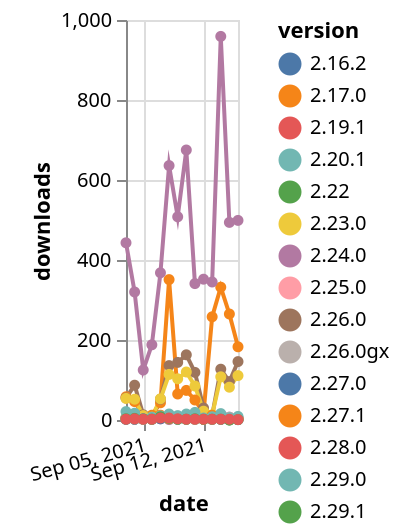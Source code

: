 {"$schema": "https://vega.github.io/schema/vega-lite/v5.json", "description": "A simple bar chart with embedded data.", "data": {"values": [{"date": "2021-09-03", "total": 272718, "delta": 58, "version": "2.27.1"}, {"date": "2021-09-04", "total": 272764, "delta": 46, "version": "2.27.1"}, {"date": "2021-09-05", "total": 272775, "delta": 11, "version": "2.27.1"}, {"date": "2021-09-06", "total": 272787, "delta": 12, "version": "2.27.1"}, {"date": "2021-09-07", "total": 272830, "delta": 43, "version": "2.27.1"}, {"date": "2021-09-08", "total": 273181, "delta": 351, "version": "2.27.1"}, {"date": "2021-09-09", "total": 273246, "delta": 65, "version": "2.27.1"}, {"date": "2021-09-10", "total": 273320, "delta": 74, "version": "2.27.1"}, {"date": "2021-09-11", "total": 273370, "delta": 50, "version": "2.27.1"}, {"date": "2021-09-12", "total": 273387, "delta": 17, "version": "2.27.1"}, {"date": "2021-09-13", "total": 273645, "delta": 258, "version": "2.27.1"}, {"date": "2021-09-14", "total": 273977, "delta": 332, "version": "2.27.1"}, {"date": "2021-09-15", "total": 274242, "delta": 265, "version": "2.27.1"}, {"date": "2021-09-16", "total": 274425, "delta": 183, "version": "2.27.1"}, {"date": "2021-09-03", "total": 4594, "delta": 2, "version": "2.29.1"}, {"date": "2021-09-04", "total": 4596, "delta": 2, "version": "2.29.1"}, {"date": "2021-09-05", "total": 4598, "delta": 2, "version": "2.29.1"}, {"date": "2021-09-06", "total": 4601, "delta": 3, "version": "2.29.1"}, {"date": "2021-09-07", "total": 4605, "delta": 4, "version": "2.29.1"}, {"date": "2021-09-08", "total": 4609, "delta": 4, "version": "2.29.1"}, {"date": "2021-09-09", "total": 4611, "delta": 2, "version": "2.29.1"}, {"date": "2021-09-10", "total": 4613, "delta": 2, "version": "2.29.1"}, {"date": "2021-09-11", "total": 4615, "delta": 2, "version": "2.29.1"}, {"date": "2021-09-12", "total": 4617, "delta": 2, "version": "2.29.1"}, {"date": "2021-09-13", "total": 4619, "delta": 2, "version": "2.29.1"}, {"date": "2021-09-14", "total": 4621, "delta": 2, "version": "2.29.1"}, {"date": "2021-09-15", "total": 4621, "delta": 0, "version": "2.29.1"}, {"date": "2021-09-16", "total": 4622, "delta": 1, "version": "2.29.1"}, {"date": "2021-09-03", "total": 8326, "delta": 4, "version": "2.27.0"}, {"date": "2021-09-04", "total": 8329, "delta": 3, "version": "2.27.0"}, {"date": "2021-09-05", "total": 8332, "delta": 3, "version": "2.27.0"}, {"date": "2021-09-06", "total": 8334, "delta": 2, "version": "2.27.0"}, {"date": "2021-09-07", "total": 8342, "delta": 8, "version": "2.27.0"}, {"date": "2021-09-08", "total": 8347, "delta": 5, "version": "2.27.0"}, {"date": "2021-09-09", "total": 8355, "delta": 8, "version": "2.27.0"}, {"date": "2021-09-10", "total": 8364, "delta": 9, "version": "2.27.0"}, {"date": "2021-09-11", "total": 8369, "delta": 5, "version": "2.27.0"}, {"date": "2021-09-12", "total": 8371, "delta": 2, "version": "2.27.0"}, {"date": "2021-09-13", "total": 8374, "delta": 3, "version": "2.27.0"}, {"date": "2021-09-14", "total": 8378, "delta": 4, "version": "2.27.0"}, {"date": "2021-09-15", "total": 8385, "delta": 7, "version": "2.27.0"}, {"date": "2021-09-16", "total": 8389, "delta": 4, "version": "2.27.0"}, {"date": "2021-09-03", "total": 67985, "delta": 6, "version": "2.28.0"}, {"date": "2021-09-04", "total": 67991, "delta": 6, "version": "2.28.0"}, {"date": "2021-09-05", "total": 67993, "delta": 2, "version": "2.28.0"}, {"date": "2021-09-06", "total": 67996, "delta": 3, "version": "2.28.0"}, {"date": "2021-09-07", "total": 68000, "delta": 4, "version": "2.28.0"}, {"date": "2021-09-08", "total": 68003, "delta": 3, "version": "2.28.0"}, {"date": "2021-09-09", "total": 68007, "delta": 4, "version": "2.28.0"}, {"date": "2021-09-10", "total": 68012, "delta": 5, "version": "2.28.0"}, {"date": "2021-09-11", "total": 68016, "delta": 4, "version": "2.28.0"}, {"date": "2021-09-12", "total": 68021, "delta": 5, "version": "2.28.0"}, {"date": "2021-09-13", "total": 68023, "delta": 2, "version": "2.28.0"}, {"date": "2021-09-14", "total": 68037, "delta": 14, "version": "2.28.0"}, {"date": "2021-09-15", "total": 68043, "delta": 6, "version": "2.28.0"}, {"date": "2021-09-16", "total": 68048, "delta": 5, "version": "2.28.0"}, {"date": "2021-09-03", "total": 137549, "delta": 55, "version": "2.26.0"}, {"date": "2021-09-04", "total": 137636, "delta": 87, "version": "2.26.0"}, {"date": "2021-09-05", "total": 137649, "delta": 13, "version": "2.26.0"}, {"date": "2021-09-06", "total": 137652, "delta": 3, "version": "2.26.0"}, {"date": "2021-09-07", "total": 137704, "delta": 52, "version": "2.26.0"}, {"date": "2021-09-08", "total": 137840, "delta": 136, "version": "2.26.0"}, {"date": "2021-09-09", "total": 137984, "delta": 144, "version": "2.26.0"}, {"date": "2021-09-10", "total": 138147, "delta": 163, "version": "2.26.0"}, {"date": "2021-09-11", "total": 138266, "delta": 119, "version": "2.26.0"}, {"date": "2021-09-12", "total": 138296, "delta": 30, "version": "2.26.0"}, {"date": "2021-09-13", "total": 138307, "delta": 11, "version": "2.26.0"}, {"date": "2021-09-14", "total": 138434, "delta": 127, "version": "2.26.0"}, {"date": "2021-09-15", "total": 138530, "delta": 96, "version": "2.26.0"}, {"date": "2021-09-16", "total": 138676, "delta": 146, "version": "2.26.0"}, {"date": "2021-09-03", "total": 3794, "delta": 2, "version": "2.20.1"}, {"date": "2021-09-04", "total": 3796, "delta": 2, "version": "2.20.1"}, {"date": "2021-09-05", "total": 3798, "delta": 2, "version": "2.20.1"}, {"date": "2021-09-06", "total": 3800, "delta": 2, "version": "2.20.1"}, {"date": "2021-09-07", "total": 3805, "delta": 5, "version": "2.20.1"}, {"date": "2021-09-08", "total": 3809, "delta": 4, "version": "2.20.1"}, {"date": "2021-09-09", "total": 3811, "delta": 2, "version": "2.20.1"}, {"date": "2021-09-10", "total": 3813, "delta": 2, "version": "2.20.1"}, {"date": "2021-09-11", "total": 3815, "delta": 2, "version": "2.20.1"}, {"date": "2021-09-12", "total": 3817, "delta": 2, "version": "2.20.1"}, {"date": "2021-09-13", "total": 3819, "delta": 2, "version": "2.20.1"}, {"date": "2021-09-14", "total": 3821, "delta": 2, "version": "2.20.1"}, {"date": "2021-09-15", "total": 3822, "delta": 1, "version": "2.20.1"}, {"date": "2021-09-16", "total": 3823, "delta": 1, "version": "2.20.1"}, {"date": "2021-09-03", "total": 6997, "delta": 2, "version": "2.24.0"}, {"date": "2021-09-04", "total": 6999, "delta": 2, "version": "2.24.0"}, {"date": "2021-09-05", "total": 7002, "delta": 3, "version": "2.24.0"}, {"date": "2021-09-06", "total": 7004, "delta": 2, "version": "2.24.0"}, {"date": "2021-09-07", "total": 7007, "delta": 3, "version": "2.24.0"}, {"date": "2021-09-08", "total": 7008, "delta": 1, "version": "2.24.0"}, {"date": "2021-09-09", "total": 7011, "delta": 3, "version": "2.24.0"}, {"date": "2021-09-10", "total": 7013, "delta": 2, "version": "2.24.0"}, {"date": "2021-09-11", "total": 7015, "delta": 2, "version": "2.24.0"}, {"date": "2021-09-12", "total": 7017, "delta": 2, "version": "2.24.0"}, {"date": "2021-09-13", "total": 7019, "delta": 2, "version": "2.24.0"}, {"date": "2021-09-14", "total": 7021, "delta": 2, "version": "2.24.0"}, {"date": "2021-09-15", "total": 7022, "delta": 1, "version": "2.24.0"}, {"date": "2021-09-16", "total": 7024, "delta": 2, "version": "2.24.0"}, {"date": "2021-09-03", "total": 2960, "delta": 2, "version": "2.16.2"}, {"date": "2021-09-04", "total": 2962, "delta": 2, "version": "2.16.2"}, {"date": "2021-09-05", "total": 2964, "delta": 2, "version": "2.16.2"}, {"date": "2021-09-06", "total": 2966, "delta": 2, "version": "2.16.2"}, {"date": "2021-09-07", "total": 2969, "delta": 3, "version": "2.16.2"}, {"date": "2021-09-08", "total": 2973, "delta": 4, "version": "2.16.2"}, {"date": "2021-09-09", "total": 2975, "delta": 2, "version": "2.16.2"}, {"date": "2021-09-10", "total": 2977, "delta": 2, "version": "2.16.2"}, {"date": "2021-09-11", "total": 2979, "delta": 2, "version": "2.16.2"}, {"date": "2021-09-12", "total": 2981, "delta": 2, "version": "2.16.2"}, {"date": "2021-09-13", "total": 2983, "delta": 2, "version": "2.16.2"}, {"date": "2021-09-14", "total": 2985, "delta": 2, "version": "2.16.2"}, {"date": "2021-09-15", "total": 2986, "delta": 1, "version": "2.16.2"}, {"date": "2021-09-16", "total": 2987, "delta": 1, "version": "2.16.2"}, {"date": "2021-09-03", "total": 148522, "delta": 54, "version": "2.29.2"}, {"date": "2021-09-04", "total": 148574, "delta": 52, "version": "2.29.2"}, {"date": "2021-09-05", "total": 148585, "delta": 11, "version": "2.29.2"}, {"date": "2021-09-06", "total": 148592, "delta": 7, "version": "2.29.2"}, {"date": "2021-09-07", "total": 148645, "delta": 53, "version": "2.29.2"}, {"date": "2021-09-08", "total": 148759, "delta": 114, "version": "2.29.2"}, {"date": "2021-09-09", "total": 148862, "delta": 103, "version": "2.29.2"}, {"date": "2021-09-10", "total": 148982, "delta": 120, "version": "2.29.2"}, {"date": "2021-09-11", "total": 149067, "delta": 85, "version": "2.29.2"}, {"date": "2021-09-12", "total": 149089, "delta": 22, "version": "2.29.2"}, {"date": "2021-09-13", "total": 149102, "delta": 13, "version": "2.29.2"}, {"date": "2021-09-14", "total": 149210, "delta": 108, "version": "2.29.2"}, {"date": "2021-09-15", "total": 149292, "delta": 82, "version": "2.29.2"}, {"date": "2021-09-16", "total": 149403, "delta": 111, "version": "2.29.2"}, {"date": "2021-09-03", "total": 4352, "delta": 3, "version": "2.23.0"}, {"date": "2021-09-04", "total": 4357, "delta": 5, "version": "2.23.0"}, {"date": "2021-09-05", "total": 4360, "delta": 3, "version": "2.23.0"}, {"date": "2021-09-06", "total": 4362, "delta": 2, "version": "2.23.0"}, {"date": "2021-09-07", "total": 4371, "delta": 9, "version": "2.23.0"}, {"date": "2021-09-08", "total": 4375, "delta": 4, "version": "2.23.0"}, {"date": "2021-09-09", "total": 4378, "delta": 3, "version": "2.23.0"}, {"date": "2021-09-10", "total": 4380, "delta": 2, "version": "2.23.0"}, {"date": "2021-09-11", "total": 4382, "delta": 2, "version": "2.23.0"}, {"date": "2021-09-12", "total": 4384, "delta": 2, "version": "2.23.0"}, {"date": "2021-09-13", "total": 4386, "delta": 2, "version": "2.23.0"}, {"date": "2021-09-14", "total": 4391, "delta": 5, "version": "2.23.0"}, {"date": "2021-09-15", "total": 4392, "delta": 1, "version": "2.23.0"}, {"date": "2021-09-16", "total": 4394, "delta": 2, "version": "2.23.0"}, {"date": "2021-09-03", "total": 17188, "delta": 4, "version": "2.25.0"}, {"date": "2021-09-04", "total": 17194, "delta": 6, "version": "2.25.0"}, {"date": "2021-09-05", "total": 17198, "delta": 4, "version": "2.25.0"}, {"date": "2021-09-06", "total": 17201, "delta": 3, "version": "2.25.0"}, {"date": "2021-09-07", "total": 17210, "delta": 9, "version": "2.25.0"}, {"date": "2021-09-08", "total": 17219, "delta": 9, "version": "2.25.0"}, {"date": "2021-09-09", "total": 17222, "delta": 3, "version": "2.25.0"}, {"date": "2021-09-10", "total": 17227, "delta": 5, "version": "2.25.0"}, {"date": "2021-09-11", "total": 17230, "delta": 3, "version": "2.25.0"}, {"date": "2021-09-12", "total": 17233, "delta": 3, "version": "2.25.0"}, {"date": "2021-09-13", "total": 17235, "delta": 2, "version": "2.25.0"}, {"date": "2021-09-14", "total": 17246, "delta": 11, "version": "2.25.0"}, {"date": "2021-09-15", "total": 17253, "delta": 7, "version": "2.25.0"}, {"date": "2021-09-16", "total": 17258, "delta": 5, "version": "2.25.0"}, {"date": "2021-09-03", "total": 12331, "delta": 6, "version": "2.17.0"}, {"date": "2021-09-04", "total": 12334, "delta": 3, "version": "2.17.0"}, {"date": "2021-09-05", "total": 12336, "delta": 2, "version": "2.17.0"}, {"date": "2021-09-06", "total": 12339, "delta": 3, "version": "2.17.0"}, {"date": "2021-09-07", "total": 12351, "delta": 12, "version": "2.17.0"}, {"date": "2021-09-08", "total": 12354, "delta": 3, "version": "2.17.0"}, {"date": "2021-09-09", "total": 12358, "delta": 4, "version": "2.17.0"}, {"date": "2021-09-10", "total": 12367, "delta": 9, "version": "2.17.0"}, {"date": "2021-09-11", "total": 12373, "delta": 6, "version": "2.17.0"}, {"date": "2021-09-12", "total": 12375, "delta": 2, "version": "2.17.0"}, {"date": "2021-09-13", "total": 12387, "delta": 12, "version": "2.17.0"}, {"date": "2021-09-14", "total": 12392, "delta": 5, "version": "2.17.0"}, {"date": "2021-09-15", "total": 12396, "delta": 4, "version": "2.17.0"}, {"date": "2021-09-16", "total": 12399, "delta": 3, "version": "2.17.0"}, {"date": "2021-09-03", "total": 6770, "delta": 6, "version": "2.26.0gx"}, {"date": "2021-09-04", "total": 6773, "delta": 3, "version": "2.26.0gx"}, {"date": "2021-09-05", "total": 6775, "delta": 2, "version": "2.26.0gx"}, {"date": "2021-09-06", "total": 6777, "delta": 2, "version": "2.26.0gx"}, {"date": "2021-09-07", "total": 6784, "delta": 7, "version": "2.26.0gx"}, {"date": "2021-09-08", "total": 6789, "delta": 5, "version": "2.26.0gx"}, {"date": "2021-09-09", "total": 6792, "delta": 3, "version": "2.26.0gx"}, {"date": "2021-09-10", "total": 6794, "delta": 2, "version": "2.26.0gx"}, {"date": "2021-09-11", "total": 6796, "delta": 2, "version": "2.26.0gx"}, {"date": "2021-09-12", "total": 6799, "delta": 3, "version": "2.26.0gx"}, {"date": "2021-09-13", "total": 6801, "delta": 2, "version": "2.26.0gx"}, {"date": "2021-09-14", "total": 6803, "delta": 2, "version": "2.26.0gx"}, {"date": "2021-09-15", "total": 6804, "delta": 1, "version": "2.26.0gx"}, {"date": "2021-09-16", "total": 6805, "delta": 1, "version": "2.26.0gx"}, {"date": "2021-09-03", "total": 58450, "delta": 21, "version": "2.29.0"}, {"date": "2021-09-04", "total": 58467, "delta": 17, "version": "2.29.0"}, {"date": "2021-09-05", "total": 58470, "delta": 3, "version": "2.29.0"}, {"date": "2021-09-06", "total": 58477, "delta": 7, "version": "2.29.0"}, {"date": "2021-09-07", "total": 58487, "delta": 10, "version": "2.29.0"}, {"date": "2021-09-08", "total": 58502, "delta": 15, "version": "2.29.0"}, {"date": "2021-09-09", "total": 58513, "delta": 11, "version": "2.29.0"}, {"date": "2021-09-10", "total": 58528, "delta": 15, "version": "2.29.0"}, {"date": "2021-09-11", "total": 58547, "delta": 19, "version": "2.29.0"}, {"date": "2021-09-12", "total": 58552, "delta": 5, "version": "2.29.0"}, {"date": "2021-09-13", "total": 58560, "delta": 8, "version": "2.29.0"}, {"date": "2021-09-14", "total": 58576, "delta": 16, "version": "2.29.0"}, {"date": "2021-09-15", "total": 58582, "delta": 6, "version": "2.29.0"}, {"date": "2021-09-16", "total": 58591, "delta": 9, "version": "2.29.0"}, {"date": "2021-09-03", "total": 5169, "delta": 3, "version": "2.22"}, {"date": "2021-09-04", "total": 5173, "delta": 4, "version": "2.22"}, {"date": "2021-09-05", "total": 5176, "delta": 3, "version": "2.22"}, {"date": "2021-09-06", "total": 5178, "delta": 2, "version": "2.22"}, {"date": "2021-09-07", "total": 5186, "delta": 8, "version": "2.22"}, {"date": "2021-09-08", "total": 5190, "delta": 4, "version": "2.22"}, {"date": "2021-09-09", "total": 5192, "delta": 2, "version": "2.22"}, {"date": "2021-09-10", "total": 5194, "delta": 2, "version": "2.22"}, {"date": "2021-09-11", "total": 5197, "delta": 3, "version": "2.22"}, {"date": "2021-09-12", "total": 5199, "delta": 2, "version": "2.22"}, {"date": "2021-09-13", "total": 5201, "delta": 2, "version": "2.22"}, {"date": "2021-09-14", "total": 5203, "delta": 2, "version": "2.22"}, {"date": "2021-09-15", "total": 5203, "delta": 0, "version": "2.22"}, {"date": "2021-09-16", "total": 5204, "delta": 1, "version": "2.22"}, {"date": "2021-09-03", "total": 3620, "delta": 2, "version": "2.19.1"}, {"date": "2021-09-04", "total": 3623, "delta": 3, "version": "2.19.1"}, {"date": "2021-09-05", "total": 3625, "delta": 2, "version": "2.19.1"}, {"date": "2021-09-06", "total": 3627, "delta": 2, "version": "2.19.1"}, {"date": "2021-09-07", "total": 3632, "delta": 5, "version": "2.19.1"}, {"date": "2021-09-08", "total": 3637, "delta": 5, "version": "2.19.1"}, {"date": "2021-09-09", "total": 3640, "delta": 3, "version": "2.19.1"}, {"date": "2021-09-10", "total": 3642, "delta": 2, "version": "2.19.1"}, {"date": "2021-09-11", "total": 3644, "delta": 2, "version": "2.19.1"}, {"date": "2021-09-12", "total": 3646, "delta": 2, "version": "2.19.1"}, {"date": "2021-09-13", "total": 3648, "delta": 2, "version": "2.19.1"}, {"date": "2021-09-14", "total": 3650, "delta": 2, "version": "2.19.1"}, {"date": "2021-09-15", "total": 3652, "delta": 2, "version": "2.19.1"}, {"date": "2021-09-16", "total": 3653, "delta": 1, "version": "2.19.1"}, {"date": "2021-09-03", "total": 79690, "delta": 443, "version": "2.30.0"}, {"date": "2021-09-04", "total": 80010, "delta": 320, "version": "2.30.0"}, {"date": "2021-09-05", "total": 80135, "delta": 125, "version": "2.30.0"}, {"date": "2021-09-06", "total": 80323, "delta": 188, "version": "2.30.0"}, {"date": "2021-09-07", "total": 80691, "delta": 368, "version": "2.30.0"}, {"date": "2021-09-08", "total": 81327, "delta": 636, "version": "2.30.0"}, {"date": "2021-09-09", "total": 81835, "delta": 508, "version": "2.30.0"}, {"date": "2021-09-10", "total": 82510, "delta": 675, "version": "2.30.0"}, {"date": "2021-09-11", "total": 82851, "delta": 341, "version": "2.30.0"}, {"date": "2021-09-12", "total": 83203, "delta": 352, "version": "2.30.0"}, {"date": "2021-09-13", "total": 83548, "delta": 345, "version": "2.30.0"}, {"date": "2021-09-14", "total": 84507, "delta": 959, "version": "2.30.0"}, {"date": "2021-09-15", "total": 85001, "delta": 494, "version": "2.30.0"}, {"date": "2021-09-16", "total": 85500, "delta": 499, "version": "2.30.0"}]}, "width": "container", "mark": {"type": "line", "point": {"filled": true}}, "encoding": {"x": {"field": "date", "type": "temporal", "timeUnit": "yearmonthdate", "title": "date", "axis": {"labelAngle": -15}}, "y": {"field": "delta", "type": "quantitative", "title": "downloads"}, "color": {"field": "version", "type": "nominal"}, "tooltip": {"field": "delta"}}}